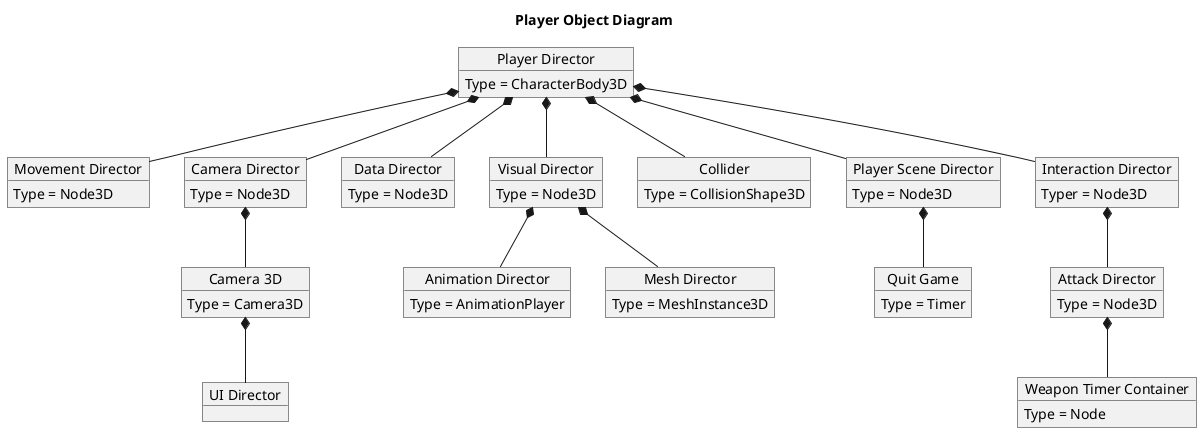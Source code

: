 @startuml Player Object

title Player Object Diagram

object "Player Director" as Player

object "Movement Director" as Movement
object "Camera Director" as CameraDir
object "Data Director" as Data
object "Visual Director" as Visual
object "Collider" as Collider
object "Camera 3D" as Camera
object "UI Director" as UIDir
object "Animation Director" as Animation
object "Mesh Director" as Mesh
object "Player Scene Director" as SceneDir
object "Quit Game" as QuitTimer
object "Interaction Director" as InteractionDir
object "Attack Director" as AttackDir
object "Weapon Timer Container" as WeaponTimerCont

Player : Type = CharacterBody3D
Movement : Type = Node3D
CameraDir : Type = Node3D
Data : Type = Node3D
Visual : Type = Node3D
Collider : Type = CollisionShape3D
Camera : Type = Camera3D
Animation : Type = AnimationPlayer
Mesh : Type = MeshInstance3D
SceneDir : Type = Node3D
QuitTimer : Type = Timer
InteractionDir : Typer = Node3D
AttackDir : Type = Node3D
WeaponTimerCont : Type = Node

Player *-- Movement
Player *-- CameraDir
Player *-- Data
Player *-- Visual
Player *-- Collider
CameraDir *-- Camera
Camera *-- UIDir
Visual *-- Animation
Visual *-- Mesh
Player *-- SceneDir
SceneDir *-- QuitTimer
Player *-- InteractionDir
InteractionDir *-- AttackDir
AttackDir *-- WeaponTimerCont

@enduml